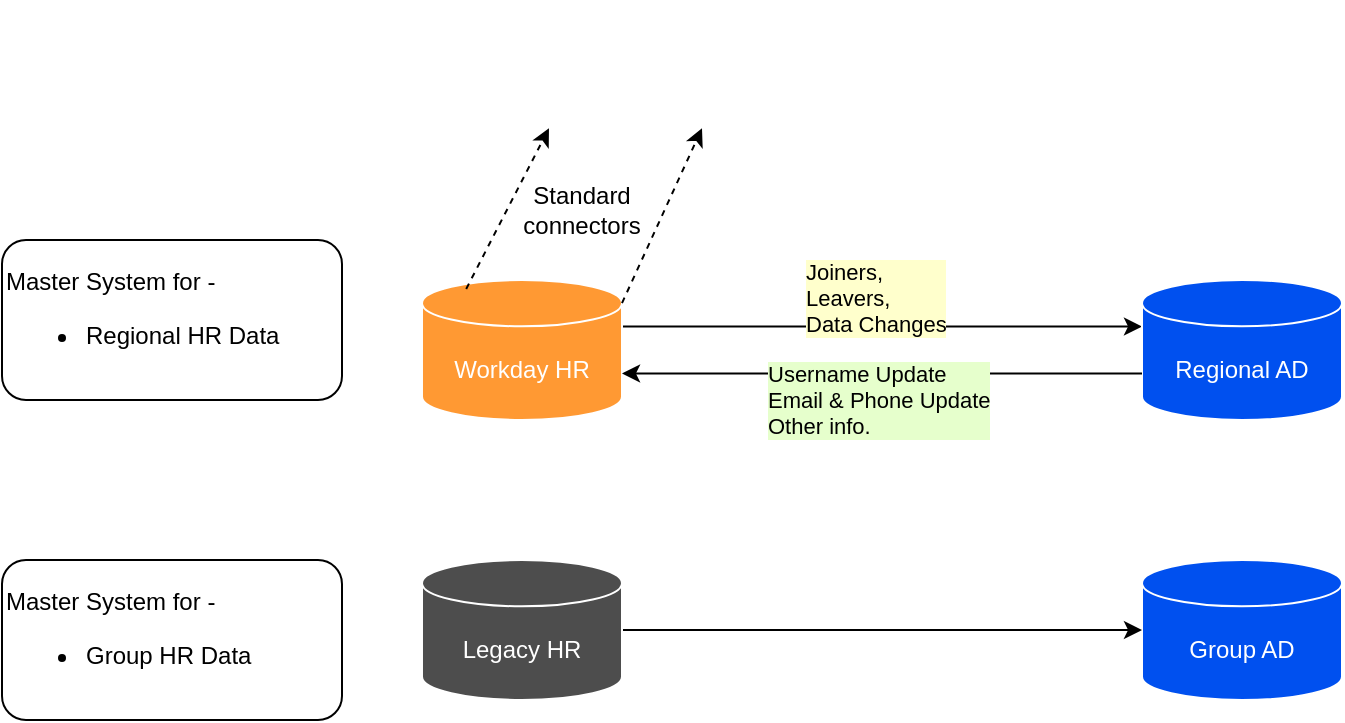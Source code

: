 <mxfile version="25.0.1">
  <diagram name="Page-1" id="16DJUUefyJ5n3v-dOrl0">
    <mxGraphModel dx="1647" dy="877" grid="1" gridSize="10" guides="1" tooltips="1" connect="1" arrows="1" fold="1" page="1" pageScale="1" pageWidth="850" pageHeight="1100" math="0" shadow="0">
      <root>
        <mxCell id="0" />
        <mxCell id="1" parent="0" />
        <mxCell id="LZgdyZKfw_Hqr-pZkjHU-8" style="edgeStyle=orthogonalEdgeStyle;rounded=0;orthogonalLoop=1;jettySize=auto;html=1;exitX=1;exitY=0;exitDx=0;exitDy=23.285;exitPerimeter=0;entryX=0;entryY=0;entryDx=0;entryDy=23.285;entryPerimeter=0;" edge="1" parent="1" source="LZgdyZKfw_Hqr-pZkjHU-1" target="LZgdyZKfw_Hqr-pZkjHU-2">
          <mxGeometry relative="1" as="geometry">
            <mxPoint x="720" y="195" as="targetPoint" />
          </mxGeometry>
        </mxCell>
        <mxCell id="LZgdyZKfw_Hqr-pZkjHU-9" value="Joiners,&amp;nbsp;&lt;div&gt;Leavers,&amp;nbsp;&lt;/div&gt;&lt;div&gt;Data Changes&lt;/div&gt;" style="edgeLabel;html=1;align=left;verticalAlign=middle;resizable=0;points=[];labelBackgroundColor=#FFFFCC;" vertex="1" connectable="0" parent="LZgdyZKfw_Hqr-pZkjHU-8">
          <mxGeometry x="-0.137" y="-3" relative="1" as="geometry">
            <mxPoint x="-22" y="-18" as="offset" />
          </mxGeometry>
        </mxCell>
        <mxCell id="LZgdyZKfw_Hqr-pZkjHU-1" value="&lt;font color=&quot;#ffffff&quot;&gt;Workday HR&lt;/font&gt;" style="shape=cylinder3;whiteSpace=wrap;html=1;boundedLbl=1;backgroundOutline=1;size=11.57;fillColor=#FF9933;strokeColor=#FFFFFF;" vertex="1" parent="1">
          <mxGeometry x="360" y="160" width="100" height="70" as="geometry" />
        </mxCell>
        <mxCell id="LZgdyZKfw_Hqr-pZkjHU-2" value="&lt;font color=&quot;#ffffff&quot;&gt;Regional AD&lt;/font&gt;" style="shape=cylinder3;whiteSpace=wrap;html=1;boundedLbl=1;backgroundOutline=1;size=11.57;fillColor=#0050ef;strokeColor=#FFFFFF;fontColor=#ffffff;" vertex="1" parent="1">
          <mxGeometry x="720" y="160" width="100" height="70" as="geometry" />
        </mxCell>
        <mxCell id="LZgdyZKfw_Hqr-pZkjHU-3" value="&lt;font color=&quot;#ffffff&quot;&gt;Group AD&lt;/font&gt;" style="shape=cylinder3;whiteSpace=wrap;html=1;boundedLbl=1;backgroundOutline=1;size=11.57;fillColor=#0050ef;strokeColor=#FFFFFF;fontColor=#ffffff;" vertex="1" parent="1">
          <mxGeometry x="720" y="300" width="100" height="70" as="geometry" />
        </mxCell>
        <mxCell id="LZgdyZKfw_Hqr-pZkjHU-10" style="edgeStyle=orthogonalEdgeStyle;rounded=0;orthogonalLoop=1;jettySize=auto;html=1;" edge="1" parent="1" source="LZgdyZKfw_Hqr-pZkjHU-4" target="LZgdyZKfw_Hqr-pZkjHU-3">
          <mxGeometry relative="1" as="geometry" />
        </mxCell>
        <mxCell id="LZgdyZKfw_Hqr-pZkjHU-4" value="&lt;font color=&quot;#ffffff&quot;&gt;Legacy HR&lt;/font&gt;" style="shape=cylinder3;whiteSpace=wrap;html=1;boundedLbl=1;backgroundOutline=1;size=11.57;fillColor=#4D4D4D;strokeColor=#FFFFFF;" vertex="1" parent="1">
          <mxGeometry x="360" y="300" width="100" height="70" as="geometry" />
        </mxCell>
        <mxCell id="LZgdyZKfw_Hqr-pZkjHU-6" value="Master System for -&lt;div&gt;&lt;ul&gt;&lt;li&gt;Regional HR Data&lt;/li&gt;&lt;/ul&gt;&lt;/div&gt;" style="rounded=1;whiteSpace=wrap;html=1;align=left;" vertex="1" parent="1">
          <mxGeometry x="150" y="140" width="170" height="80" as="geometry" />
        </mxCell>
        <mxCell id="LZgdyZKfw_Hqr-pZkjHU-7" value="Master System for -&lt;div&gt;&lt;ul&gt;&lt;li&gt;Group HR Data&lt;/li&gt;&lt;/ul&gt;&lt;/div&gt;" style="rounded=1;whiteSpace=wrap;html=1;align=left;" vertex="1" parent="1">
          <mxGeometry x="150" y="300" width="170" height="80" as="geometry" />
        </mxCell>
        <mxCell id="LZgdyZKfw_Hqr-pZkjHU-21" value="" style="shape=image;verticalLabelPosition=bottom;labelBackgroundColor=default;verticalAlign=top;aspect=fixed;imageAspect=0;image=https://fiverr-res.cloudinary.com/images/t_main1,q_auto,f_auto,q_auto,f_auto/gigs/108752200/original/5159b4772c1ada2357f151b6da500f9ecf998ab4/implement-or-configure-your-active-directory-and-exchange.jpg;" vertex="1" parent="1">
          <mxGeometry x="390" y="20" width="100" height="64.12" as="geometry" />
        </mxCell>
        <mxCell id="LZgdyZKfw_Hqr-pZkjHU-23" value="" style="shape=image;verticalLabelPosition=bottom;labelBackgroundColor=default;verticalAlign=top;aspect=fixed;imageAspect=0;image=https://seeklogo.com/images/O/okta-logo-B6234AFF6F-seeklogo.com.png;" vertex="1" parent="1">
          <mxGeometry x="500" y="54.12" width="89.11" height="30" as="geometry" />
        </mxCell>
        <mxCell id="LZgdyZKfw_Hqr-pZkjHU-25" value="" style="endArrow=classic;html=1;rounded=0;dashed=1;entryX=0;entryY=1;entryDx=0;entryDy=0;exitX=1;exitY=0;exitDx=0;exitDy=11.57;exitPerimeter=0;" edge="1" parent="1" source="LZgdyZKfw_Hqr-pZkjHU-1" target="LZgdyZKfw_Hqr-pZkjHU-23">
          <mxGeometry width="50" height="50" relative="1" as="geometry">
            <mxPoint x="460" y="160" as="sourcePoint" />
            <mxPoint x="510" y="70" as="targetPoint" />
          </mxGeometry>
        </mxCell>
        <mxCell id="LZgdyZKfw_Hqr-pZkjHU-26" value="" style="endArrow=classic;html=1;rounded=0;dashed=1;exitX=0.221;exitY=0.064;exitDx=0;exitDy=0;exitPerimeter=0;" edge="1" parent="1" source="LZgdyZKfw_Hqr-pZkjHU-1" target="LZgdyZKfw_Hqr-pZkjHU-21">
          <mxGeometry width="50" height="50" relative="1" as="geometry">
            <mxPoint x="460" y="170" as="sourcePoint" />
            <mxPoint x="520" y="80" as="targetPoint" />
          </mxGeometry>
        </mxCell>
        <mxCell id="LZgdyZKfw_Hqr-pZkjHU-27" value="Standard&lt;div&gt;connectors&lt;/div&gt;" style="text;html=1;align=center;verticalAlign=middle;whiteSpace=wrap;rounded=0;" vertex="1" parent="1">
          <mxGeometry x="410" y="110" width="60" height="30" as="geometry" />
        </mxCell>
        <mxCell id="LZgdyZKfw_Hqr-pZkjHU-28" style="edgeStyle=orthogonalEdgeStyle;rounded=1;orthogonalLoop=1;jettySize=auto;html=1;exitX=0;exitY=0;exitDx=0;exitDy=46.715;exitPerimeter=0;entryX=1;entryY=0;entryDx=0;entryDy=46.715;entryPerimeter=0;curved=0;" edge="1" parent="1" source="LZgdyZKfw_Hqr-pZkjHU-2" target="LZgdyZKfw_Hqr-pZkjHU-1">
          <mxGeometry relative="1" as="geometry">
            <Array as="points">
              <mxPoint x="630" y="207" />
              <mxPoint x="630" y="207" />
            </Array>
          </mxGeometry>
        </mxCell>
        <mxCell id="LZgdyZKfw_Hqr-pZkjHU-29" value="Username Update&lt;div&gt;Email &amp;amp; Phone Update&lt;/div&gt;&lt;div&gt;Other info.&lt;/div&gt;" style="edgeLabel;html=1;align=left;verticalAlign=middle;resizable=0;points=[];labelBackgroundColor=#E6FFCC;" vertex="1" connectable="0" parent="LZgdyZKfw_Hqr-pZkjHU-28">
          <mxGeometry x="0.143" y="3" relative="1" as="geometry">
            <mxPoint x="-41" y="10" as="offset" />
          </mxGeometry>
        </mxCell>
      </root>
    </mxGraphModel>
  </diagram>
</mxfile>
